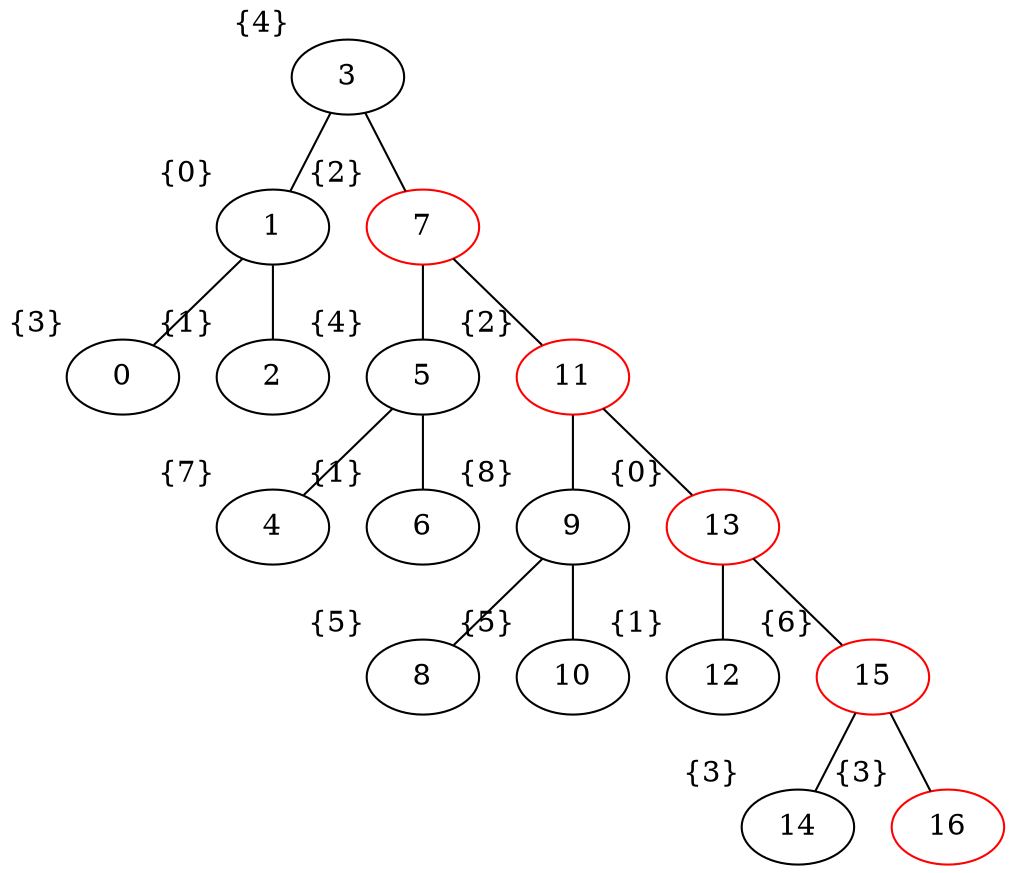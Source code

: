 strict graph {
3 [color=black xlabel="{4}" ]
1 [color=black xlabel="{0}" ]
0 [color=black xlabel="{3}" ]
2 [color=black xlabel="{1}" ]
7 [color=red xlabel="{2}" ]
5 [color=black xlabel="{4}" ]
4 [color=black xlabel="{7}" ]
6 [color=black xlabel="{1}" ]
11 [color=red xlabel="{2}" ]
9 [color=black xlabel="{8}" ]
8 [color=black xlabel="{5}" ]
10 [color=black xlabel="{5}" ]
13 [color=red xlabel="{0}" ]
12 [color=black xlabel="{1}" ]
15 [color=red xlabel="{6}" ]
14 [color=black xlabel="{3}" ]
16 [color=red xlabel="{3}" ]

3 -- 1
3 -- 7
1 -- 0
1 -- 2
7 -- 5
7 -- 11
5 -- 4
5 -- 6
11 -- 9
11 -- 13
9 -- 8
9 -- 10
13 -- 12
13 -- 15
15 -- 14
15 -- 16

{rank=same; 3; }
{rank=same; 1; 7; }
{rank=same; 0; 2; 5; 11; }
{rank=same; 4; 6; 9; 13; }
{rank=same; 8; 10; 12; 15; }
{rank=same; 14; 16; }
}

